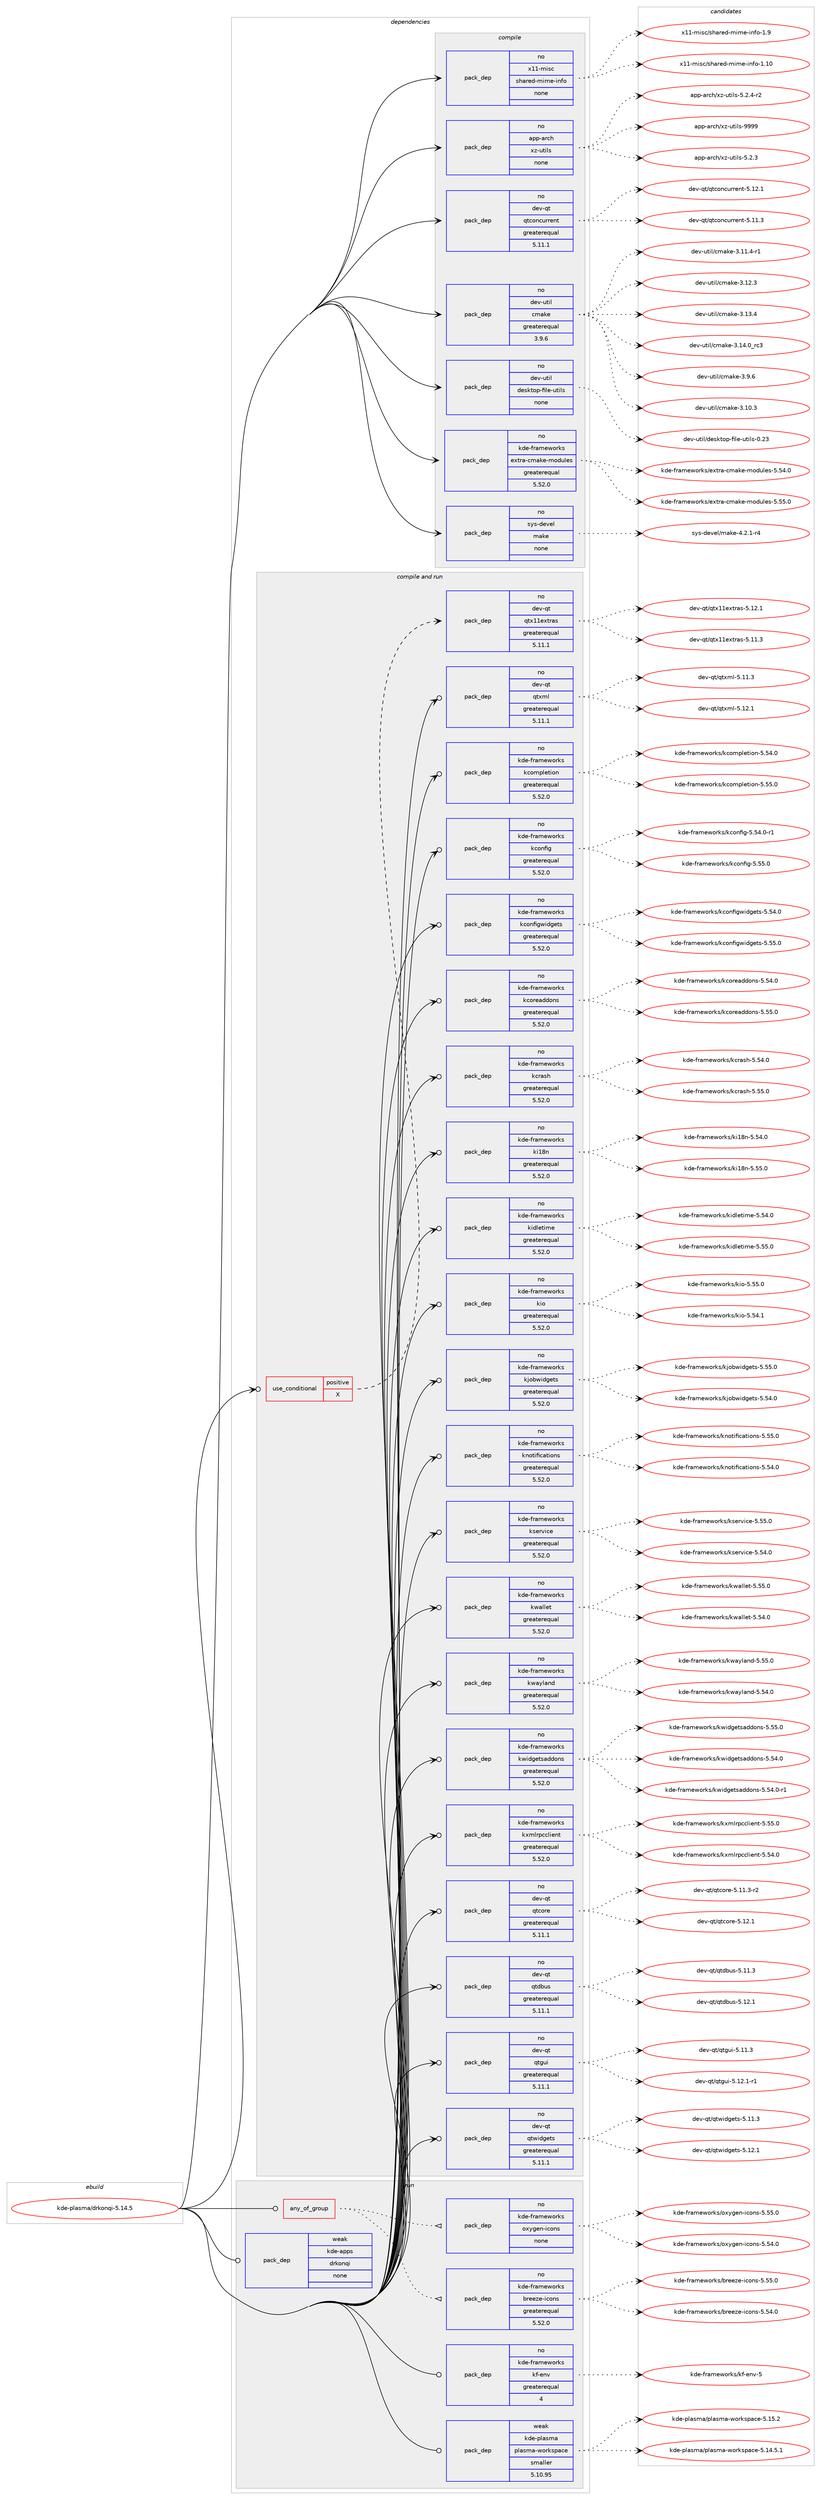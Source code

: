 digraph prolog {

# *************
# Graph options
# *************

newrank=true;
concentrate=true;
compound=true;
graph [rankdir=LR,fontname=Helvetica,fontsize=10,ranksep=1.5];#, ranksep=2.5, nodesep=0.2];
edge  [arrowhead=vee];
node  [fontname=Helvetica,fontsize=10];

# **********
# The ebuild
# **********

subgraph cluster_leftcol {
color=gray;
rank=same;
label=<<i>ebuild</i>>;
id [label="kde-plasma/drkonqi-5.14.5", color=red, width=4, href="../kde-plasma/drkonqi-5.14.5.svg"];
}

# ****************
# The dependencies
# ****************

subgraph cluster_midcol {
color=gray;
label=<<i>dependencies</i>>;
subgraph cluster_compile {
fillcolor="#eeeeee";
style=filled;
label=<<i>compile</i>>;
subgraph pack1134726 {
dependency1589669 [label=<<TABLE BORDER="0" CELLBORDER="1" CELLSPACING="0" CELLPADDING="4" WIDTH="220"><TR><TD ROWSPAN="6" CELLPADDING="30">pack_dep</TD></TR><TR><TD WIDTH="110">no</TD></TR><TR><TD>app-arch</TD></TR><TR><TD>xz-utils</TD></TR><TR><TD>none</TD></TR><TR><TD></TD></TR></TABLE>>, shape=none, color=blue];
}
id:e -> dependency1589669:w [weight=20,style="solid",arrowhead="vee"];
subgraph pack1134727 {
dependency1589670 [label=<<TABLE BORDER="0" CELLBORDER="1" CELLSPACING="0" CELLPADDING="4" WIDTH="220"><TR><TD ROWSPAN="6" CELLPADDING="30">pack_dep</TD></TR><TR><TD WIDTH="110">no</TD></TR><TR><TD>dev-qt</TD></TR><TR><TD>qtconcurrent</TD></TR><TR><TD>greaterequal</TD></TR><TR><TD>5.11.1</TD></TR></TABLE>>, shape=none, color=blue];
}
id:e -> dependency1589670:w [weight=20,style="solid",arrowhead="vee"];
subgraph pack1134728 {
dependency1589671 [label=<<TABLE BORDER="0" CELLBORDER="1" CELLSPACING="0" CELLPADDING="4" WIDTH="220"><TR><TD ROWSPAN="6" CELLPADDING="30">pack_dep</TD></TR><TR><TD WIDTH="110">no</TD></TR><TR><TD>dev-util</TD></TR><TR><TD>cmake</TD></TR><TR><TD>greaterequal</TD></TR><TR><TD>3.9.6</TD></TR></TABLE>>, shape=none, color=blue];
}
id:e -> dependency1589671:w [weight=20,style="solid",arrowhead="vee"];
subgraph pack1134729 {
dependency1589672 [label=<<TABLE BORDER="0" CELLBORDER="1" CELLSPACING="0" CELLPADDING="4" WIDTH="220"><TR><TD ROWSPAN="6" CELLPADDING="30">pack_dep</TD></TR><TR><TD WIDTH="110">no</TD></TR><TR><TD>dev-util</TD></TR><TR><TD>desktop-file-utils</TD></TR><TR><TD>none</TD></TR><TR><TD></TD></TR></TABLE>>, shape=none, color=blue];
}
id:e -> dependency1589672:w [weight=20,style="solid",arrowhead="vee"];
subgraph pack1134730 {
dependency1589673 [label=<<TABLE BORDER="0" CELLBORDER="1" CELLSPACING="0" CELLPADDING="4" WIDTH="220"><TR><TD ROWSPAN="6" CELLPADDING="30">pack_dep</TD></TR><TR><TD WIDTH="110">no</TD></TR><TR><TD>kde-frameworks</TD></TR><TR><TD>extra-cmake-modules</TD></TR><TR><TD>greaterequal</TD></TR><TR><TD>5.52.0</TD></TR></TABLE>>, shape=none, color=blue];
}
id:e -> dependency1589673:w [weight=20,style="solid",arrowhead="vee"];
subgraph pack1134731 {
dependency1589674 [label=<<TABLE BORDER="0" CELLBORDER="1" CELLSPACING="0" CELLPADDING="4" WIDTH="220"><TR><TD ROWSPAN="6" CELLPADDING="30">pack_dep</TD></TR><TR><TD WIDTH="110">no</TD></TR><TR><TD>sys-devel</TD></TR><TR><TD>make</TD></TR><TR><TD>none</TD></TR><TR><TD></TD></TR></TABLE>>, shape=none, color=blue];
}
id:e -> dependency1589674:w [weight=20,style="solid",arrowhead="vee"];
subgraph pack1134732 {
dependency1589675 [label=<<TABLE BORDER="0" CELLBORDER="1" CELLSPACING="0" CELLPADDING="4" WIDTH="220"><TR><TD ROWSPAN="6" CELLPADDING="30">pack_dep</TD></TR><TR><TD WIDTH="110">no</TD></TR><TR><TD>x11-misc</TD></TR><TR><TD>shared-mime-info</TD></TR><TR><TD>none</TD></TR><TR><TD></TD></TR></TABLE>>, shape=none, color=blue];
}
id:e -> dependency1589675:w [weight=20,style="solid",arrowhead="vee"];
}
subgraph cluster_compileandrun {
fillcolor="#eeeeee";
style=filled;
label=<<i>compile and run</i>>;
subgraph cond429997 {
dependency1589676 [label=<<TABLE BORDER="0" CELLBORDER="1" CELLSPACING="0" CELLPADDING="4"><TR><TD ROWSPAN="3" CELLPADDING="10">use_conditional</TD></TR><TR><TD>positive</TD></TR><TR><TD>X</TD></TR></TABLE>>, shape=none, color=red];
subgraph pack1134733 {
dependency1589677 [label=<<TABLE BORDER="0" CELLBORDER="1" CELLSPACING="0" CELLPADDING="4" WIDTH="220"><TR><TD ROWSPAN="6" CELLPADDING="30">pack_dep</TD></TR><TR><TD WIDTH="110">no</TD></TR><TR><TD>dev-qt</TD></TR><TR><TD>qtx11extras</TD></TR><TR><TD>greaterequal</TD></TR><TR><TD>5.11.1</TD></TR></TABLE>>, shape=none, color=blue];
}
dependency1589676:e -> dependency1589677:w [weight=20,style="dashed",arrowhead="vee"];
}
id:e -> dependency1589676:w [weight=20,style="solid",arrowhead="odotvee"];
subgraph pack1134734 {
dependency1589678 [label=<<TABLE BORDER="0" CELLBORDER="1" CELLSPACING="0" CELLPADDING="4" WIDTH="220"><TR><TD ROWSPAN="6" CELLPADDING="30">pack_dep</TD></TR><TR><TD WIDTH="110">no</TD></TR><TR><TD>dev-qt</TD></TR><TR><TD>qtcore</TD></TR><TR><TD>greaterequal</TD></TR><TR><TD>5.11.1</TD></TR></TABLE>>, shape=none, color=blue];
}
id:e -> dependency1589678:w [weight=20,style="solid",arrowhead="odotvee"];
subgraph pack1134735 {
dependency1589679 [label=<<TABLE BORDER="0" CELLBORDER="1" CELLSPACING="0" CELLPADDING="4" WIDTH="220"><TR><TD ROWSPAN="6" CELLPADDING="30">pack_dep</TD></TR><TR><TD WIDTH="110">no</TD></TR><TR><TD>dev-qt</TD></TR><TR><TD>qtdbus</TD></TR><TR><TD>greaterequal</TD></TR><TR><TD>5.11.1</TD></TR></TABLE>>, shape=none, color=blue];
}
id:e -> dependency1589679:w [weight=20,style="solid",arrowhead="odotvee"];
subgraph pack1134736 {
dependency1589680 [label=<<TABLE BORDER="0" CELLBORDER="1" CELLSPACING="0" CELLPADDING="4" WIDTH="220"><TR><TD ROWSPAN="6" CELLPADDING="30">pack_dep</TD></TR><TR><TD WIDTH="110">no</TD></TR><TR><TD>dev-qt</TD></TR><TR><TD>qtgui</TD></TR><TR><TD>greaterequal</TD></TR><TR><TD>5.11.1</TD></TR></TABLE>>, shape=none, color=blue];
}
id:e -> dependency1589680:w [weight=20,style="solid",arrowhead="odotvee"];
subgraph pack1134737 {
dependency1589681 [label=<<TABLE BORDER="0" CELLBORDER="1" CELLSPACING="0" CELLPADDING="4" WIDTH="220"><TR><TD ROWSPAN="6" CELLPADDING="30">pack_dep</TD></TR><TR><TD WIDTH="110">no</TD></TR><TR><TD>dev-qt</TD></TR><TR><TD>qtwidgets</TD></TR><TR><TD>greaterequal</TD></TR><TR><TD>5.11.1</TD></TR></TABLE>>, shape=none, color=blue];
}
id:e -> dependency1589681:w [weight=20,style="solid",arrowhead="odotvee"];
subgraph pack1134738 {
dependency1589682 [label=<<TABLE BORDER="0" CELLBORDER="1" CELLSPACING="0" CELLPADDING="4" WIDTH="220"><TR><TD ROWSPAN="6" CELLPADDING="30">pack_dep</TD></TR><TR><TD WIDTH="110">no</TD></TR><TR><TD>dev-qt</TD></TR><TR><TD>qtxml</TD></TR><TR><TD>greaterequal</TD></TR><TR><TD>5.11.1</TD></TR></TABLE>>, shape=none, color=blue];
}
id:e -> dependency1589682:w [weight=20,style="solid",arrowhead="odotvee"];
subgraph pack1134739 {
dependency1589683 [label=<<TABLE BORDER="0" CELLBORDER="1" CELLSPACING="0" CELLPADDING="4" WIDTH="220"><TR><TD ROWSPAN="6" CELLPADDING="30">pack_dep</TD></TR><TR><TD WIDTH="110">no</TD></TR><TR><TD>kde-frameworks</TD></TR><TR><TD>kcompletion</TD></TR><TR><TD>greaterequal</TD></TR><TR><TD>5.52.0</TD></TR></TABLE>>, shape=none, color=blue];
}
id:e -> dependency1589683:w [weight=20,style="solid",arrowhead="odotvee"];
subgraph pack1134740 {
dependency1589684 [label=<<TABLE BORDER="0" CELLBORDER="1" CELLSPACING="0" CELLPADDING="4" WIDTH="220"><TR><TD ROWSPAN="6" CELLPADDING="30">pack_dep</TD></TR><TR><TD WIDTH="110">no</TD></TR><TR><TD>kde-frameworks</TD></TR><TR><TD>kconfig</TD></TR><TR><TD>greaterequal</TD></TR><TR><TD>5.52.0</TD></TR></TABLE>>, shape=none, color=blue];
}
id:e -> dependency1589684:w [weight=20,style="solid",arrowhead="odotvee"];
subgraph pack1134741 {
dependency1589685 [label=<<TABLE BORDER="0" CELLBORDER="1" CELLSPACING="0" CELLPADDING="4" WIDTH="220"><TR><TD ROWSPAN="6" CELLPADDING="30">pack_dep</TD></TR><TR><TD WIDTH="110">no</TD></TR><TR><TD>kde-frameworks</TD></TR><TR><TD>kconfigwidgets</TD></TR><TR><TD>greaterequal</TD></TR><TR><TD>5.52.0</TD></TR></TABLE>>, shape=none, color=blue];
}
id:e -> dependency1589685:w [weight=20,style="solid",arrowhead="odotvee"];
subgraph pack1134742 {
dependency1589686 [label=<<TABLE BORDER="0" CELLBORDER="1" CELLSPACING="0" CELLPADDING="4" WIDTH="220"><TR><TD ROWSPAN="6" CELLPADDING="30">pack_dep</TD></TR><TR><TD WIDTH="110">no</TD></TR><TR><TD>kde-frameworks</TD></TR><TR><TD>kcoreaddons</TD></TR><TR><TD>greaterequal</TD></TR><TR><TD>5.52.0</TD></TR></TABLE>>, shape=none, color=blue];
}
id:e -> dependency1589686:w [weight=20,style="solid",arrowhead="odotvee"];
subgraph pack1134743 {
dependency1589687 [label=<<TABLE BORDER="0" CELLBORDER="1" CELLSPACING="0" CELLPADDING="4" WIDTH="220"><TR><TD ROWSPAN="6" CELLPADDING="30">pack_dep</TD></TR><TR><TD WIDTH="110">no</TD></TR><TR><TD>kde-frameworks</TD></TR><TR><TD>kcrash</TD></TR><TR><TD>greaterequal</TD></TR><TR><TD>5.52.0</TD></TR></TABLE>>, shape=none, color=blue];
}
id:e -> dependency1589687:w [weight=20,style="solid",arrowhead="odotvee"];
subgraph pack1134744 {
dependency1589688 [label=<<TABLE BORDER="0" CELLBORDER="1" CELLSPACING="0" CELLPADDING="4" WIDTH="220"><TR><TD ROWSPAN="6" CELLPADDING="30">pack_dep</TD></TR><TR><TD WIDTH="110">no</TD></TR><TR><TD>kde-frameworks</TD></TR><TR><TD>ki18n</TD></TR><TR><TD>greaterequal</TD></TR><TR><TD>5.52.0</TD></TR></TABLE>>, shape=none, color=blue];
}
id:e -> dependency1589688:w [weight=20,style="solid",arrowhead="odotvee"];
subgraph pack1134745 {
dependency1589689 [label=<<TABLE BORDER="0" CELLBORDER="1" CELLSPACING="0" CELLPADDING="4" WIDTH="220"><TR><TD ROWSPAN="6" CELLPADDING="30">pack_dep</TD></TR><TR><TD WIDTH="110">no</TD></TR><TR><TD>kde-frameworks</TD></TR><TR><TD>kidletime</TD></TR><TR><TD>greaterequal</TD></TR><TR><TD>5.52.0</TD></TR></TABLE>>, shape=none, color=blue];
}
id:e -> dependency1589689:w [weight=20,style="solid",arrowhead="odotvee"];
subgraph pack1134746 {
dependency1589690 [label=<<TABLE BORDER="0" CELLBORDER="1" CELLSPACING="0" CELLPADDING="4" WIDTH="220"><TR><TD ROWSPAN="6" CELLPADDING="30">pack_dep</TD></TR><TR><TD WIDTH="110">no</TD></TR><TR><TD>kde-frameworks</TD></TR><TR><TD>kio</TD></TR><TR><TD>greaterequal</TD></TR><TR><TD>5.52.0</TD></TR></TABLE>>, shape=none, color=blue];
}
id:e -> dependency1589690:w [weight=20,style="solid",arrowhead="odotvee"];
subgraph pack1134747 {
dependency1589691 [label=<<TABLE BORDER="0" CELLBORDER="1" CELLSPACING="0" CELLPADDING="4" WIDTH="220"><TR><TD ROWSPAN="6" CELLPADDING="30">pack_dep</TD></TR><TR><TD WIDTH="110">no</TD></TR><TR><TD>kde-frameworks</TD></TR><TR><TD>kjobwidgets</TD></TR><TR><TD>greaterequal</TD></TR><TR><TD>5.52.0</TD></TR></TABLE>>, shape=none, color=blue];
}
id:e -> dependency1589691:w [weight=20,style="solid",arrowhead="odotvee"];
subgraph pack1134748 {
dependency1589692 [label=<<TABLE BORDER="0" CELLBORDER="1" CELLSPACING="0" CELLPADDING="4" WIDTH="220"><TR><TD ROWSPAN="6" CELLPADDING="30">pack_dep</TD></TR><TR><TD WIDTH="110">no</TD></TR><TR><TD>kde-frameworks</TD></TR><TR><TD>knotifications</TD></TR><TR><TD>greaterequal</TD></TR><TR><TD>5.52.0</TD></TR></TABLE>>, shape=none, color=blue];
}
id:e -> dependency1589692:w [weight=20,style="solid",arrowhead="odotvee"];
subgraph pack1134749 {
dependency1589693 [label=<<TABLE BORDER="0" CELLBORDER="1" CELLSPACING="0" CELLPADDING="4" WIDTH="220"><TR><TD ROWSPAN="6" CELLPADDING="30">pack_dep</TD></TR><TR><TD WIDTH="110">no</TD></TR><TR><TD>kde-frameworks</TD></TR><TR><TD>kservice</TD></TR><TR><TD>greaterequal</TD></TR><TR><TD>5.52.0</TD></TR></TABLE>>, shape=none, color=blue];
}
id:e -> dependency1589693:w [weight=20,style="solid",arrowhead="odotvee"];
subgraph pack1134750 {
dependency1589694 [label=<<TABLE BORDER="0" CELLBORDER="1" CELLSPACING="0" CELLPADDING="4" WIDTH="220"><TR><TD ROWSPAN="6" CELLPADDING="30">pack_dep</TD></TR><TR><TD WIDTH="110">no</TD></TR><TR><TD>kde-frameworks</TD></TR><TR><TD>kwallet</TD></TR><TR><TD>greaterequal</TD></TR><TR><TD>5.52.0</TD></TR></TABLE>>, shape=none, color=blue];
}
id:e -> dependency1589694:w [weight=20,style="solid",arrowhead="odotvee"];
subgraph pack1134751 {
dependency1589695 [label=<<TABLE BORDER="0" CELLBORDER="1" CELLSPACING="0" CELLPADDING="4" WIDTH="220"><TR><TD ROWSPAN="6" CELLPADDING="30">pack_dep</TD></TR><TR><TD WIDTH="110">no</TD></TR><TR><TD>kde-frameworks</TD></TR><TR><TD>kwayland</TD></TR><TR><TD>greaterequal</TD></TR><TR><TD>5.52.0</TD></TR></TABLE>>, shape=none, color=blue];
}
id:e -> dependency1589695:w [weight=20,style="solid",arrowhead="odotvee"];
subgraph pack1134752 {
dependency1589696 [label=<<TABLE BORDER="0" CELLBORDER="1" CELLSPACING="0" CELLPADDING="4" WIDTH="220"><TR><TD ROWSPAN="6" CELLPADDING="30">pack_dep</TD></TR><TR><TD WIDTH="110">no</TD></TR><TR><TD>kde-frameworks</TD></TR><TR><TD>kwidgetsaddons</TD></TR><TR><TD>greaterequal</TD></TR><TR><TD>5.52.0</TD></TR></TABLE>>, shape=none, color=blue];
}
id:e -> dependency1589696:w [weight=20,style="solid",arrowhead="odotvee"];
subgraph pack1134753 {
dependency1589697 [label=<<TABLE BORDER="0" CELLBORDER="1" CELLSPACING="0" CELLPADDING="4" WIDTH="220"><TR><TD ROWSPAN="6" CELLPADDING="30">pack_dep</TD></TR><TR><TD WIDTH="110">no</TD></TR><TR><TD>kde-frameworks</TD></TR><TR><TD>kxmlrpcclient</TD></TR><TR><TD>greaterequal</TD></TR><TR><TD>5.52.0</TD></TR></TABLE>>, shape=none, color=blue];
}
id:e -> dependency1589697:w [weight=20,style="solid",arrowhead="odotvee"];
}
subgraph cluster_run {
fillcolor="#eeeeee";
style=filled;
label=<<i>run</i>>;
subgraph any24302 {
dependency1589698 [label=<<TABLE BORDER="0" CELLBORDER="1" CELLSPACING="0" CELLPADDING="4"><TR><TD CELLPADDING="10">any_of_group</TD></TR></TABLE>>, shape=none, color=red];subgraph pack1134754 {
dependency1589699 [label=<<TABLE BORDER="0" CELLBORDER="1" CELLSPACING="0" CELLPADDING="4" WIDTH="220"><TR><TD ROWSPAN="6" CELLPADDING="30">pack_dep</TD></TR><TR><TD WIDTH="110">no</TD></TR><TR><TD>kde-frameworks</TD></TR><TR><TD>breeze-icons</TD></TR><TR><TD>greaterequal</TD></TR><TR><TD>5.52.0</TD></TR></TABLE>>, shape=none, color=blue];
}
dependency1589698:e -> dependency1589699:w [weight=20,style="dotted",arrowhead="oinv"];
subgraph pack1134755 {
dependency1589700 [label=<<TABLE BORDER="0" CELLBORDER="1" CELLSPACING="0" CELLPADDING="4" WIDTH="220"><TR><TD ROWSPAN="6" CELLPADDING="30">pack_dep</TD></TR><TR><TD WIDTH="110">no</TD></TR><TR><TD>kde-frameworks</TD></TR><TR><TD>oxygen-icons</TD></TR><TR><TD>none</TD></TR><TR><TD></TD></TR></TABLE>>, shape=none, color=blue];
}
dependency1589698:e -> dependency1589700:w [weight=20,style="dotted",arrowhead="oinv"];
}
id:e -> dependency1589698:w [weight=20,style="solid",arrowhead="odot"];
subgraph pack1134756 {
dependency1589701 [label=<<TABLE BORDER="0" CELLBORDER="1" CELLSPACING="0" CELLPADDING="4" WIDTH="220"><TR><TD ROWSPAN="6" CELLPADDING="30">pack_dep</TD></TR><TR><TD WIDTH="110">no</TD></TR><TR><TD>kde-frameworks</TD></TR><TR><TD>kf-env</TD></TR><TR><TD>greaterequal</TD></TR><TR><TD>4</TD></TR></TABLE>>, shape=none, color=blue];
}
id:e -> dependency1589701:w [weight=20,style="solid",arrowhead="odot"];
subgraph pack1134757 {
dependency1589702 [label=<<TABLE BORDER="0" CELLBORDER="1" CELLSPACING="0" CELLPADDING="4" WIDTH="220"><TR><TD ROWSPAN="6" CELLPADDING="30">pack_dep</TD></TR><TR><TD WIDTH="110">weak</TD></TR><TR><TD>kde-apps</TD></TR><TR><TD>drkonqi</TD></TR><TR><TD>none</TD></TR><TR><TD></TD></TR></TABLE>>, shape=none, color=blue];
}
id:e -> dependency1589702:w [weight=20,style="solid",arrowhead="odot"];
subgraph pack1134758 {
dependency1589703 [label=<<TABLE BORDER="0" CELLBORDER="1" CELLSPACING="0" CELLPADDING="4" WIDTH="220"><TR><TD ROWSPAN="6" CELLPADDING="30">pack_dep</TD></TR><TR><TD WIDTH="110">weak</TD></TR><TR><TD>kde-plasma</TD></TR><TR><TD>plasma-workspace</TD></TR><TR><TD>smaller</TD></TR><TR><TD>5.10.95</TD></TR></TABLE>>, shape=none, color=blue];
}
id:e -> dependency1589703:w [weight=20,style="solid",arrowhead="odot"];
}
}

# **************
# The candidates
# **************

subgraph cluster_choices {
rank=same;
color=gray;
label=<<i>candidates</i>>;

subgraph choice1134726 {
color=black;
nodesep=1;
choice971121124597114991044712012245117116105108115455346504651 [label="app-arch/xz-utils-5.2.3", color=red, width=4,href="../app-arch/xz-utils-5.2.3.svg"];
choice9711211245971149910447120122451171161051081154553465046524511450 [label="app-arch/xz-utils-5.2.4-r2", color=red, width=4,href="../app-arch/xz-utils-5.2.4-r2.svg"];
choice9711211245971149910447120122451171161051081154557575757 [label="app-arch/xz-utils-9999", color=red, width=4,href="../app-arch/xz-utils-9999.svg"];
dependency1589669:e -> choice971121124597114991044712012245117116105108115455346504651:w [style=dotted,weight="100"];
dependency1589669:e -> choice9711211245971149910447120122451171161051081154553465046524511450:w [style=dotted,weight="100"];
dependency1589669:e -> choice9711211245971149910447120122451171161051081154557575757:w [style=dotted,weight="100"];
}
subgraph choice1134727 {
color=black;
nodesep=1;
choice1001011184511311647113116991111109911711411410111011645534649494651 [label="dev-qt/qtconcurrent-5.11.3", color=red, width=4,href="../dev-qt/qtconcurrent-5.11.3.svg"];
choice1001011184511311647113116991111109911711411410111011645534649504649 [label="dev-qt/qtconcurrent-5.12.1", color=red, width=4,href="../dev-qt/qtconcurrent-5.12.1.svg"];
dependency1589670:e -> choice1001011184511311647113116991111109911711411410111011645534649494651:w [style=dotted,weight="100"];
dependency1589670:e -> choice1001011184511311647113116991111109911711411410111011645534649504649:w [style=dotted,weight="100"];
}
subgraph choice1134728 {
color=black;
nodesep=1;
choice1001011184511711610510847991099710710145514649484651 [label="dev-util/cmake-3.10.3", color=red, width=4,href="../dev-util/cmake-3.10.3.svg"];
choice10010111845117116105108479910997107101455146494946524511449 [label="dev-util/cmake-3.11.4-r1", color=red, width=4,href="../dev-util/cmake-3.11.4-r1.svg"];
choice1001011184511711610510847991099710710145514649504651 [label="dev-util/cmake-3.12.3", color=red, width=4,href="../dev-util/cmake-3.12.3.svg"];
choice1001011184511711610510847991099710710145514649514652 [label="dev-util/cmake-3.13.4", color=red, width=4,href="../dev-util/cmake-3.13.4.svg"];
choice1001011184511711610510847991099710710145514649524648951149951 [label="dev-util/cmake-3.14.0_rc3", color=red, width=4,href="../dev-util/cmake-3.14.0_rc3.svg"];
choice10010111845117116105108479910997107101455146574654 [label="dev-util/cmake-3.9.6", color=red, width=4,href="../dev-util/cmake-3.9.6.svg"];
dependency1589671:e -> choice1001011184511711610510847991099710710145514649484651:w [style=dotted,weight="100"];
dependency1589671:e -> choice10010111845117116105108479910997107101455146494946524511449:w [style=dotted,weight="100"];
dependency1589671:e -> choice1001011184511711610510847991099710710145514649504651:w [style=dotted,weight="100"];
dependency1589671:e -> choice1001011184511711610510847991099710710145514649514652:w [style=dotted,weight="100"];
dependency1589671:e -> choice1001011184511711610510847991099710710145514649524648951149951:w [style=dotted,weight="100"];
dependency1589671:e -> choice10010111845117116105108479910997107101455146574654:w [style=dotted,weight="100"];
}
subgraph choice1134729 {
color=black;
nodesep=1;
choice100101118451171161051084710010111510711611111245102105108101451171161051081154548465051 [label="dev-util/desktop-file-utils-0.23", color=red, width=4,href="../dev-util/desktop-file-utils-0.23.svg"];
dependency1589672:e -> choice100101118451171161051084710010111510711611111245102105108101451171161051081154548465051:w [style=dotted,weight="100"];
}
subgraph choice1134730 {
color=black;
nodesep=1;
choice107100101451021149710910111911111410711547101120116114974599109971071014510911110011710810111545534653524648 [label="kde-frameworks/extra-cmake-modules-5.54.0", color=red, width=4,href="../kde-frameworks/extra-cmake-modules-5.54.0.svg"];
choice107100101451021149710910111911111410711547101120116114974599109971071014510911110011710810111545534653534648 [label="kde-frameworks/extra-cmake-modules-5.55.0", color=red, width=4,href="../kde-frameworks/extra-cmake-modules-5.55.0.svg"];
dependency1589673:e -> choice107100101451021149710910111911111410711547101120116114974599109971071014510911110011710810111545534653524648:w [style=dotted,weight="100"];
dependency1589673:e -> choice107100101451021149710910111911111410711547101120116114974599109971071014510911110011710810111545534653534648:w [style=dotted,weight="100"];
}
subgraph choice1134731 {
color=black;
nodesep=1;
choice1151211154510010111810110847109971071014552465046494511452 [label="sys-devel/make-4.2.1-r4", color=red, width=4,href="../sys-devel/make-4.2.1-r4.svg"];
dependency1589674:e -> choice1151211154510010111810110847109971071014552465046494511452:w [style=dotted,weight="100"];
}
subgraph choice1134732 {
color=black;
nodesep=1;
choice12049494510910511599471151049711410110045109105109101451051101021114549464948 [label="x11-misc/shared-mime-info-1.10", color=red, width=4,href="../x11-misc/shared-mime-info-1.10.svg"];
choice120494945109105115994711510497114101100451091051091014510511010211145494657 [label="x11-misc/shared-mime-info-1.9", color=red, width=4,href="../x11-misc/shared-mime-info-1.9.svg"];
dependency1589675:e -> choice12049494510910511599471151049711410110045109105109101451051101021114549464948:w [style=dotted,weight="100"];
dependency1589675:e -> choice120494945109105115994711510497114101100451091051091014510511010211145494657:w [style=dotted,weight="100"];
}
subgraph choice1134733 {
color=black;
nodesep=1;
choice100101118451131164711311612049491011201161149711545534649494651 [label="dev-qt/qtx11extras-5.11.3", color=red, width=4,href="../dev-qt/qtx11extras-5.11.3.svg"];
choice100101118451131164711311612049491011201161149711545534649504649 [label="dev-qt/qtx11extras-5.12.1", color=red, width=4,href="../dev-qt/qtx11extras-5.12.1.svg"];
dependency1589677:e -> choice100101118451131164711311612049491011201161149711545534649494651:w [style=dotted,weight="100"];
dependency1589677:e -> choice100101118451131164711311612049491011201161149711545534649504649:w [style=dotted,weight="100"];
}
subgraph choice1134734 {
color=black;
nodesep=1;
choice100101118451131164711311699111114101455346494946514511450 [label="dev-qt/qtcore-5.11.3-r2", color=red, width=4,href="../dev-qt/qtcore-5.11.3-r2.svg"];
choice10010111845113116471131169911111410145534649504649 [label="dev-qt/qtcore-5.12.1", color=red, width=4,href="../dev-qt/qtcore-5.12.1.svg"];
dependency1589678:e -> choice100101118451131164711311699111114101455346494946514511450:w [style=dotted,weight="100"];
dependency1589678:e -> choice10010111845113116471131169911111410145534649504649:w [style=dotted,weight="100"];
}
subgraph choice1134735 {
color=black;
nodesep=1;
choice10010111845113116471131161009811711545534649494651 [label="dev-qt/qtdbus-5.11.3", color=red, width=4,href="../dev-qt/qtdbus-5.11.3.svg"];
choice10010111845113116471131161009811711545534649504649 [label="dev-qt/qtdbus-5.12.1", color=red, width=4,href="../dev-qt/qtdbus-5.12.1.svg"];
dependency1589679:e -> choice10010111845113116471131161009811711545534649494651:w [style=dotted,weight="100"];
dependency1589679:e -> choice10010111845113116471131161009811711545534649504649:w [style=dotted,weight="100"];
}
subgraph choice1134736 {
color=black;
nodesep=1;
choice100101118451131164711311610311710545534649494651 [label="dev-qt/qtgui-5.11.3", color=red, width=4,href="../dev-qt/qtgui-5.11.3.svg"];
choice1001011184511311647113116103117105455346495046494511449 [label="dev-qt/qtgui-5.12.1-r1", color=red, width=4,href="../dev-qt/qtgui-5.12.1-r1.svg"];
dependency1589680:e -> choice100101118451131164711311610311710545534649494651:w [style=dotted,weight="100"];
dependency1589680:e -> choice1001011184511311647113116103117105455346495046494511449:w [style=dotted,weight="100"];
}
subgraph choice1134737 {
color=black;
nodesep=1;
choice100101118451131164711311611910510010310111611545534649494651 [label="dev-qt/qtwidgets-5.11.3", color=red, width=4,href="../dev-qt/qtwidgets-5.11.3.svg"];
choice100101118451131164711311611910510010310111611545534649504649 [label="dev-qt/qtwidgets-5.12.1", color=red, width=4,href="../dev-qt/qtwidgets-5.12.1.svg"];
dependency1589681:e -> choice100101118451131164711311611910510010310111611545534649494651:w [style=dotted,weight="100"];
dependency1589681:e -> choice100101118451131164711311611910510010310111611545534649504649:w [style=dotted,weight="100"];
}
subgraph choice1134738 {
color=black;
nodesep=1;
choice100101118451131164711311612010910845534649494651 [label="dev-qt/qtxml-5.11.3", color=red, width=4,href="../dev-qt/qtxml-5.11.3.svg"];
choice100101118451131164711311612010910845534649504649 [label="dev-qt/qtxml-5.12.1", color=red, width=4,href="../dev-qt/qtxml-5.12.1.svg"];
dependency1589682:e -> choice100101118451131164711311612010910845534649494651:w [style=dotted,weight="100"];
dependency1589682:e -> choice100101118451131164711311612010910845534649504649:w [style=dotted,weight="100"];
}
subgraph choice1134739 {
color=black;
nodesep=1;
choice1071001014510211497109101119111114107115471079911110911210810111610511111045534653524648 [label="kde-frameworks/kcompletion-5.54.0", color=red, width=4,href="../kde-frameworks/kcompletion-5.54.0.svg"];
choice1071001014510211497109101119111114107115471079911110911210810111610511111045534653534648 [label="kde-frameworks/kcompletion-5.55.0", color=red, width=4,href="../kde-frameworks/kcompletion-5.55.0.svg"];
dependency1589683:e -> choice1071001014510211497109101119111114107115471079911110911210810111610511111045534653524648:w [style=dotted,weight="100"];
dependency1589683:e -> choice1071001014510211497109101119111114107115471079911110911210810111610511111045534653534648:w [style=dotted,weight="100"];
}
subgraph choice1134740 {
color=black;
nodesep=1;
choice10710010145102114971091011191111141071154710799111110102105103455346535246484511449 [label="kde-frameworks/kconfig-5.54.0-r1", color=red, width=4,href="../kde-frameworks/kconfig-5.54.0-r1.svg"];
choice1071001014510211497109101119111114107115471079911111010210510345534653534648 [label="kde-frameworks/kconfig-5.55.0", color=red, width=4,href="../kde-frameworks/kconfig-5.55.0.svg"];
dependency1589684:e -> choice10710010145102114971091011191111141071154710799111110102105103455346535246484511449:w [style=dotted,weight="100"];
dependency1589684:e -> choice1071001014510211497109101119111114107115471079911111010210510345534653534648:w [style=dotted,weight="100"];
}
subgraph choice1134741 {
color=black;
nodesep=1;
choice1071001014510211497109101119111114107115471079911111010210510311910510010310111611545534653524648 [label="kde-frameworks/kconfigwidgets-5.54.0", color=red, width=4,href="../kde-frameworks/kconfigwidgets-5.54.0.svg"];
choice1071001014510211497109101119111114107115471079911111010210510311910510010310111611545534653534648 [label="kde-frameworks/kconfigwidgets-5.55.0", color=red, width=4,href="../kde-frameworks/kconfigwidgets-5.55.0.svg"];
dependency1589685:e -> choice1071001014510211497109101119111114107115471079911111010210510311910510010310111611545534653524648:w [style=dotted,weight="100"];
dependency1589685:e -> choice1071001014510211497109101119111114107115471079911111010210510311910510010310111611545534653534648:w [style=dotted,weight="100"];
}
subgraph choice1134742 {
color=black;
nodesep=1;
choice107100101451021149710910111911111410711547107991111141019710010011111011545534653524648 [label="kde-frameworks/kcoreaddons-5.54.0", color=red, width=4,href="../kde-frameworks/kcoreaddons-5.54.0.svg"];
choice107100101451021149710910111911111410711547107991111141019710010011111011545534653534648 [label="kde-frameworks/kcoreaddons-5.55.0", color=red, width=4,href="../kde-frameworks/kcoreaddons-5.55.0.svg"];
dependency1589686:e -> choice107100101451021149710910111911111410711547107991111141019710010011111011545534653524648:w [style=dotted,weight="100"];
dependency1589686:e -> choice107100101451021149710910111911111410711547107991111141019710010011111011545534653534648:w [style=dotted,weight="100"];
}
subgraph choice1134743 {
color=black;
nodesep=1;
choice107100101451021149710910111911111410711547107991149711510445534653524648 [label="kde-frameworks/kcrash-5.54.0", color=red, width=4,href="../kde-frameworks/kcrash-5.54.0.svg"];
choice107100101451021149710910111911111410711547107991149711510445534653534648 [label="kde-frameworks/kcrash-5.55.0", color=red, width=4,href="../kde-frameworks/kcrash-5.55.0.svg"];
dependency1589687:e -> choice107100101451021149710910111911111410711547107991149711510445534653524648:w [style=dotted,weight="100"];
dependency1589687:e -> choice107100101451021149710910111911111410711547107991149711510445534653534648:w [style=dotted,weight="100"];
}
subgraph choice1134744 {
color=black;
nodesep=1;
choice107100101451021149710910111911111410711547107105495611045534653524648 [label="kde-frameworks/ki18n-5.54.0", color=red, width=4,href="../kde-frameworks/ki18n-5.54.0.svg"];
choice107100101451021149710910111911111410711547107105495611045534653534648 [label="kde-frameworks/ki18n-5.55.0", color=red, width=4,href="../kde-frameworks/ki18n-5.55.0.svg"];
dependency1589688:e -> choice107100101451021149710910111911111410711547107105495611045534653524648:w [style=dotted,weight="100"];
dependency1589688:e -> choice107100101451021149710910111911111410711547107105495611045534653534648:w [style=dotted,weight="100"];
}
subgraph choice1134745 {
color=black;
nodesep=1;
choice10710010145102114971091011191111141071154710710510010810111610510910145534653524648 [label="kde-frameworks/kidletime-5.54.0", color=red, width=4,href="../kde-frameworks/kidletime-5.54.0.svg"];
choice10710010145102114971091011191111141071154710710510010810111610510910145534653534648 [label="kde-frameworks/kidletime-5.55.0", color=red, width=4,href="../kde-frameworks/kidletime-5.55.0.svg"];
dependency1589689:e -> choice10710010145102114971091011191111141071154710710510010810111610510910145534653524648:w [style=dotted,weight="100"];
dependency1589689:e -> choice10710010145102114971091011191111141071154710710510010810111610510910145534653534648:w [style=dotted,weight="100"];
}
subgraph choice1134746 {
color=black;
nodesep=1;
choice10710010145102114971091011191111141071154710710511145534653524649 [label="kde-frameworks/kio-5.54.1", color=red, width=4,href="../kde-frameworks/kio-5.54.1.svg"];
choice10710010145102114971091011191111141071154710710511145534653534648 [label="kde-frameworks/kio-5.55.0", color=red, width=4,href="../kde-frameworks/kio-5.55.0.svg"];
dependency1589690:e -> choice10710010145102114971091011191111141071154710710511145534653524649:w [style=dotted,weight="100"];
dependency1589690:e -> choice10710010145102114971091011191111141071154710710511145534653534648:w [style=dotted,weight="100"];
}
subgraph choice1134747 {
color=black;
nodesep=1;
choice1071001014510211497109101119111114107115471071061119811910510010310111611545534653524648 [label="kde-frameworks/kjobwidgets-5.54.0", color=red, width=4,href="../kde-frameworks/kjobwidgets-5.54.0.svg"];
choice1071001014510211497109101119111114107115471071061119811910510010310111611545534653534648 [label="kde-frameworks/kjobwidgets-5.55.0", color=red, width=4,href="../kde-frameworks/kjobwidgets-5.55.0.svg"];
dependency1589691:e -> choice1071001014510211497109101119111114107115471071061119811910510010310111611545534653524648:w [style=dotted,weight="100"];
dependency1589691:e -> choice1071001014510211497109101119111114107115471071061119811910510010310111611545534653534648:w [style=dotted,weight="100"];
}
subgraph choice1134748 {
color=black;
nodesep=1;
choice107100101451021149710910111911111410711547107110111116105102105999711610511111011545534653524648 [label="kde-frameworks/knotifications-5.54.0", color=red, width=4,href="../kde-frameworks/knotifications-5.54.0.svg"];
choice107100101451021149710910111911111410711547107110111116105102105999711610511111011545534653534648 [label="kde-frameworks/knotifications-5.55.0", color=red, width=4,href="../kde-frameworks/knotifications-5.55.0.svg"];
dependency1589692:e -> choice107100101451021149710910111911111410711547107110111116105102105999711610511111011545534653524648:w [style=dotted,weight="100"];
dependency1589692:e -> choice107100101451021149710910111911111410711547107110111116105102105999711610511111011545534653534648:w [style=dotted,weight="100"];
}
subgraph choice1134749 {
color=black;
nodesep=1;
choice1071001014510211497109101119111114107115471071151011141181059910145534653524648 [label="kde-frameworks/kservice-5.54.0", color=red, width=4,href="../kde-frameworks/kservice-5.54.0.svg"];
choice1071001014510211497109101119111114107115471071151011141181059910145534653534648 [label="kde-frameworks/kservice-5.55.0", color=red, width=4,href="../kde-frameworks/kservice-5.55.0.svg"];
dependency1589693:e -> choice1071001014510211497109101119111114107115471071151011141181059910145534653524648:w [style=dotted,weight="100"];
dependency1589693:e -> choice1071001014510211497109101119111114107115471071151011141181059910145534653534648:w [style=dotted,weight="100"];
}
subgraph choice1134750 {
color=black;
nodesep=1;
choice1071001014510211497109101119111114107115471071199710810810111645534653524648 [label="kde-frameworks/kwallet-5.54.0", color=red, width=4,href="../kde-frameworks/kwallet-5.54.0.svg"];
choice1071001014510211497109101119111114107115471071199710810810111645534653534648 [label="kde-frameworks/kwallet-5.55.0", color=red, width=4,href="../kde-frameworks/kwallet-5.55.0.svg"];
dependency1589694:e -> choice1071001014510211497109101119111114107115471071199710810810111645534653524648:w [style=dotted,weight="100"];
dependency1589694:e -> choice1071001014510211497109101119111114107115471071199710810810111645534653534648:w [style=dotted,weight="100"];
}
subgraph choice1134751 {
color=black;
nodesep=1;
choice107100101451021149710910111911111410711547107119971211089711010045534653524648 [label="kde-frameworks/kwayland-5.54.0", color=red, width=4,href="../kde-frameworks/kwayland-5.54.0.svg"];
choice107100101451021149710910111911111410711547107119971211089711010045534653534648 [label="kde-frameworks/kwayland-5.55.0", color=red, width=4,href="../kde-frameworks/kwayland-5.55.0.svg"];
dependency1589695:e -> choice107100101451021149710910111911111410711547107119971211089711010045534653524648:w [style=dotted,weight="100"];
dependency1589695:e -> choice107100101451021149710910111911111410711547107119971211089711010045534653534648:w [style=dotted,weight="100"];
}
subgraph choice1134752 {
color=black;
nodesep=1;
choice1071001014510211497109101119111114107115471071191051001031011161159710010011111011545534653524648 [label="kde-frameworks/kwidgetsaddons-5.54.0", color=red, width=4,href="../kde-frameworks/kwidgetsaddons-5.54.0.svg"];
choice10710010145102114971091011191111141071154710711910510010310111611597100100111110115455346535246484511449 [label="kde-frameworks/kwidgetsaddons-5.54.0-r1", color=red, width=4,href="../kde-frameworks/kwidgetsaddons-5.54.0-r1.svg"];
choice1071001014510211497109101119111114107115471071191051001031011161159710010011111011545534653534648 [label="kde-frameworks/kwidgetsaddons-5.55.0", color=red, width=4,href="../kde-frameworks/kwidgetsaddons-5.55.0.svg"];
dependency1589696:e -> choice1071001014510211497109101119111114107115471071191051001031011161159710010011111011545534653524648:w [style=dotted,weight="100"];
dependency1589696:e -> choice10710010145102114971091011191111141071154710711910510010310111611597100100111110115455346535246484511449:w [style=dotted,weight="100"];
dependency1589696:e -> choice1071001014510211497109101119111114107115471071191051001031011161159710010011111011545534653534648:w [style=dotted,weight="100"];
}
subgraph choice1134753 {
color=black;
nodesep=1;
choice107100101451021149710910111911111410711547107120109108114112999910810510111011645534653524648 [label="kde-frameworks/kxmlrpcclient-5.54.0", color=red, width=4,href="../kde-frameworks/kxmlrpcclient-5.54.0.svg"];
choice107100101451021149710910111911111410711547107120109108114112999910810510111011645534653534648 [label="kde-frameworks/kxmlrpcclient-5.55.0", color=red, width=4,href="../kde-frameworks/kxmlrpcclient-5.55.0.svg"];
dependency1589697:e -> choice107100101451021149710910111911111410711547107120109108114112999910810510111011645534653524648:w [style=dotted,weight="100"];
dependency1589697:e -> choice107100101451021149710910111911111410711547107120109108114112999910810510111011645534653534648:w [style=dotted,weight="100"];
}
subgraph choice1134754 {
color=black;
nodesep=1;
choice10710010145102114971091011191111141071154798114101101122101451059911111011545534653524648 [label="kde-frameworks/breeze-icons-5.54.0", color=red, width=4,href="../kde-frameworks/breeze-icons-5.54.0.svg"];
choice10710010145102114971091011191111141071154798114101101122101451059911111011545534653534648 [label="kde-frameworks/breeze-icons-5.55.0", color=red, width=4,href="../kde-frameworks/breeze-icons-5.55.0.svg"];
dependency1589699:e -> choice10710010145102114971091011191111141071154798114101101122101451059911111011545534653524648:w [style=dotted,weight="100"];
dependency1589699:e -> choice10710010145102114971091011191111141071154798114101101122101451059911111011545534653534648:w [style=dotted,weight="100"];
}
subgraph choice1134755 {
color=black;
nodesep=1;
choice107100101451021149710910111911111410711547111120121103101110451059911111011545534653524648 [label="kde-frameworks/oxygen-icons-5.54.0", color=red, width=4,href="../kde-frameworks/oxygen-icons-5.54.0.svg"];
choice107100101451021149710910111911111410711547111120121103101110451059911111011545534653534648 [label="kde-frameworks/oxygen-icons-5.55.0", color=red, width=4,href="../kde-frameworks/oxygen-icons-5.55.0.svg"];
dependency1589700:e -> choice107100101451021149710910111911111410711547111120121103101110451059911111011545534653524648:w [style=dotted,weight="100"];
dependency1589700:e -> choice107100101451021149710910111911111410711547111120121103101110451059911111011545534653534648:w [style=dotted,weight="100"];
}
subgraph choice1134756 {
color=black;
nodesep=1;
choice107100101451021149710910111911111410711547107102451011101184553 [label="kde-frameworks/kf-env-5", color=red, width=4,href="../kde-frameworks/kf-env-5.svg"];
dependency1589701:e -> choice107100101451021149710910111911111410711547107102451011101184553:w [style=dotted,weight="100"];
}
subgraph choice1134757 {
color=black;
nodesep=1;
}
subgraph choice1134758 {
color=black;
nodesep=1;
choice107100101451121089711510997471121089711510997451191111141071151129799101455346495246534649 [label="kde-plasma/plasma-workspace-5.14.5.1", color=red, width=4,href="../kde-plasma/plasma-workspace-5.14.5.1.svg"];
choice10710010145112108971151099747112108971151099745119111114107115112979910145534649534650 [label="kde-plasma/plasma-workspace-5.15.2", color=red, width=4,href="../kde-plasma/plasma-workspace-5.15.2.svg"];
dependency1589703:e -> choice107100101451121089711510997471121089711510997451191111141071151129799101455346495246534649:w [style=dotted,weight="100"];
dependency1589703:e -> choice10710010145112108971151099747112108971151099745119111114107115112979910145534649534650:w [style=dotted,weight="100"];
}
}

}
